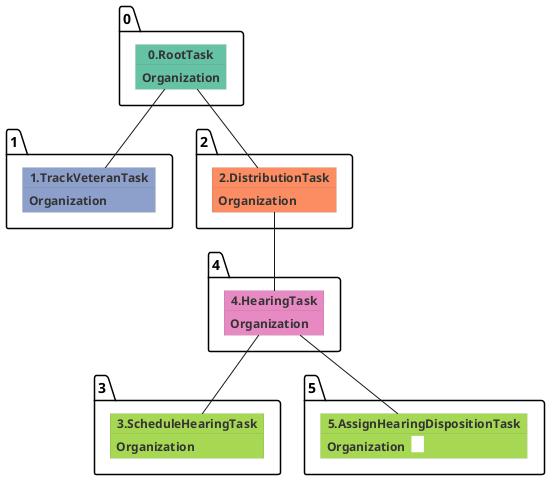 @startuml
skinparam {
  ObjectBorderColor #555
  ObjectBorderThickness 0
  ObjectFontStyle bold
  ObjectFontSize 14
  ObjectAttributeFontColor #333
  ObjectAttributeFontSize 12
}
  object 0.RootTask #66c2a5 {
Organization
}
  object 1.TrackVeteranTask #8da0cb {
Organization
}
  object 2.DistributionTask #fc8d62 {
Organization
}
  object 3.ScheduleHearingTask #a6d854 {
Organization
}
  object 4.HearingTask #e78ac3 {
Organization
}
  object 5.AssignHearingDispositionTask #a6d854 {
Organization  <back:white>    </back>
}
0.RootTask -- 1.TrackVeteranTask
0.RootTask -- 2.DistributionTask
4.HearingTask -- 3.ScheduleHearingTask
2.DistributionTask -- 4.HearingTask
4.HearingTask -- 5.AssignHearingDispositionTask
@enduml
